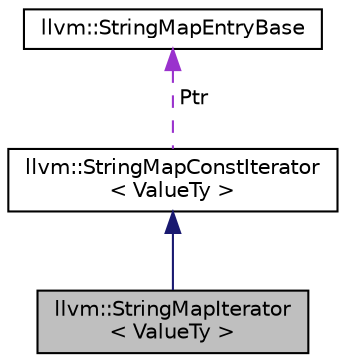 digraph "llvm::StringMapIterator&lt; ValueTy &gt;"
{
  edge [fontname="Helvetica",fontsize="10",labelfontname="Helvetica",labelfontsize="10"];
  node [fontname="Helvetica",fontsize="10",shape=record];
  Node1 [label="llvm::StringMapIterator\l\< ValueTy \>",height=0.2,width=0.4,color="black", fillcolor="grey75", style="filled", fontcolor="black"];
  Node2 -> Node1 [dir="back",color="midnightblue",fontsize="10",style="solid",fontname="Helvetica"];
  Node2 [label="llvm::StringMapConstIterator\l\< ValueTy \>",height=0.2,width=0.4,color="black", fillcolor="white", style="filled",URL="$classllvm_1_1StringMapConstIterator.html"];
  Node3 -> Node2 [dir="back",color="darkorchid3",fontsize="10",style="dashed",label=" Ptr" ,fontname="Helvetica"];
  Node3 [label="llvm::StringMapEntryBase",height=0.2,width=0.4,color="black", fillcolor="white", style="filled",URL="$classllvm_1_1StringMapEntryBase.html",tooltip="StringMapEntryBase - Shared base class of StringMapEntry instances. "];
}
